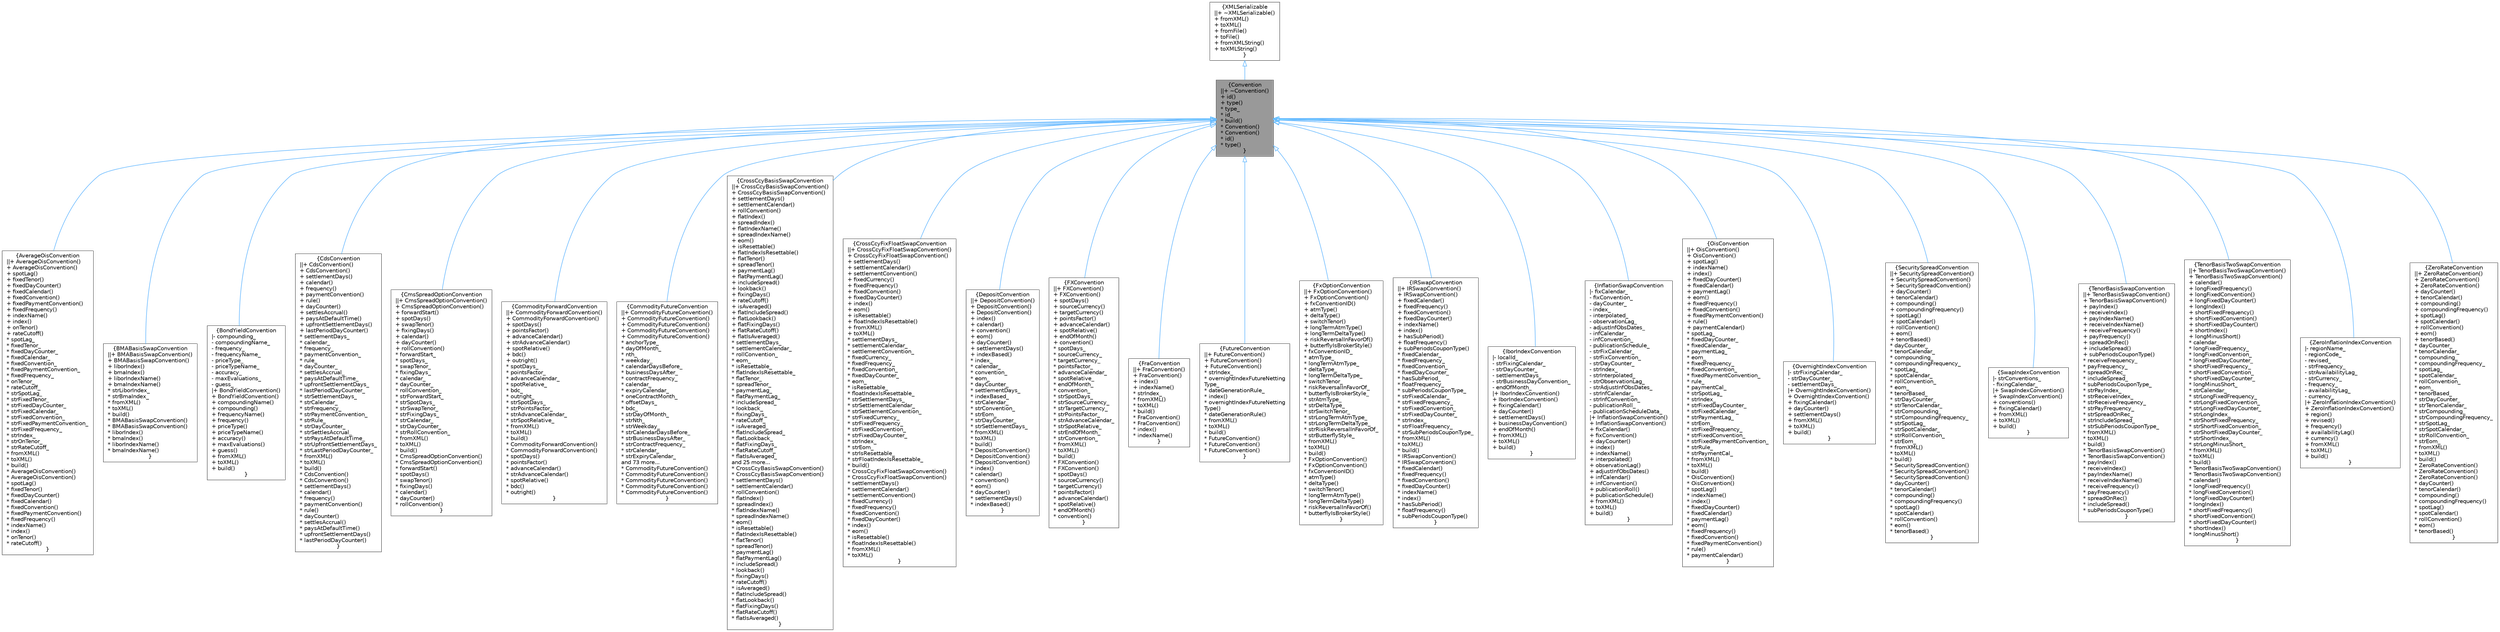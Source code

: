 digraph "Convention"
{
 // INTERACTIVE_SVG=YES
 // LATEX_PDF_SIZE
  bgcolor="transparent";
  edge [fontname=Helvetica,fontsize=10,labelfontname=Helvetica,labelfontsize=10];
  node [fontname=Helvetica,fontsize=10,shape=box,height=0.2,width=0.4];
  Node1 [label="{Convention\n||+ ~Convention()\l+ id()\l+ type()\l* type_\l* id_\l* build()\l* Convention()\l* Convention()\l* id()\l* type()\l}",height=0.2,width=0.4,color="gray40", fillcolor="grey60", style="filled", fontcolor="black",tooltip="Abstract base class for convention objects."];
  Node2 -> Node1 [dir="back",color="steelblue1",style="solid",arrowtail="onormal"];
  Node2 [label="{XMLSerializable\n||+ ~XMLSerializable()\l+ fromXML()\l+ toXML()\l+ fromFile()\l+ toFile()\l+ fromXMLString()\l+ toXMLString()\l}",height=0.2,width=0.4,color="gray40", fillcolor="white", style="filled",URL="$classore_1_1data_1_1_x_m_l_serializable.html",tooltip="Base class for all serializable classes."];
  Node1 -> Node3 [dir="back",color="steelblue1",style="solid",arrowtail="onormal"];
  Node3 [label="{AverageOisConvention\n||+ AverageOisConvention()\l+ AverageOisConvention()\l+ spotLag()\l+ fixedTenor()\l+ fixedDayCounter()\l+ fixedCalendar()\l+ fixedConvention()\l+ fixedPaymentConvention()\l+ fixedFrequency()\l+ indexName()\l+ index()\l+ onTenor()\l+ rateCutoff()\l* spotLag_\l* fixedTenor_\l* fixedDayCounter_\l* fixedCalendar_\l* fixedConvention_\l* fixedPaymentConvention_\l* fixedFrequency_\l* onTenor_\l* rateCutoff_\l* strSpotLag_\l* strFixedTenor_\l* strFixedDayCounter_\l* strFixedCalendar_\l* strFixedConvention_\l* strFixedPaymentConvention_\l* strFixedFrequency_\l* strIndex_\l* strOnTenor_\l* strRateCutoff_\l* fromXML()\l* toXML()\l* build()\l* AverageOisConvention()\l* AverageOisConvention()\l* spotLag()\l* fixedTenor()\l* fixedDayCounter()\l* fixedCalendar()\l* fixedConvention()\l* fixedPaymentConvention()\l* fixedFrequency()\l* indexName()\l* index()\l* onTenor()\l* rateCutoff()\l}",height=0.2,width=0.4,color="gray40", fillcolor="white", style="filled",URL="$classore_1_1data_1_1_average_ois_convention.html",tooltip="Container for storing Average OIS conventions."];
  Node1 -> Node4 [dir="back",color="steelblue1",style="solid",arrowtail="onormal"];
  Node4 [label="{BMABasisSwapConvention\n||+ BMABasisSwapConvention()\l+ BMABasisSwapConvention()\l+ liborIndex()\l+ bmaIndex()\l+ liborIndexName()\l+ bmaIndexName()\l* strLiborIndex_\l* strBmaIndex_\l* fromXML()\l* toXML()\l* build()\l* BMABasisSwapConvention()\l* BMABasisSwapConvention()\l* liborIndex()\l* bmaIndex()\l* liborIndexName()\l* bmaIndexName()\l}",height=0.2,width=0.4,color="gray40", fillcolor="white", style="filled",URL="$classore_1_1data_1_1_b_m_a_basis_swap_convention.html",tooltip="Container for storing Libor-BMA Basis Swap conventions."];
  Node1 -> Node5 [dir="back",color="steelblue1",style="solid",arrowtail="onormal"];
  Node5 [label="{BondYieldConvention\n|- compounding_\l- compoundingName_\l- frequency_\l- frequencyName_\l- priceType_\l- priceTypeName_\l- accuracy_\l- maxEvaluations_\l- guess_\l|+ BondYieldConvention()\l+ BondYieldConvention()\l+ compoundingName()\l+ compounding()\l+ frequencyName()\l+ frequency()\l+ priceType()\l+ priceTypeName()\l+ accuracy()\l+ maxEvaluations()\l+ guess()\l+ fromXML()\l+ toXML()\l+ build()\l}",height=0.2,width=0.4,color="gray40", fillcolor="white", style="filled",URL="$classore_1_1data_1_1_bond_yield_convention.html",tooltip=" "];
  Node1 -> Node6 [dir="back",color="steelblue1",style="solid",arrowtail="onormal"];
  Node6 [label="{CdsConvention\n||+ CdsConvention()\l+ CdsConvention()\l+ settlementDays()\l+ calendar()\l+ frequency()\l+ paymentConvention()\l+ rule()\l+ dayCounter()\l+ settlesAccrual()\l+ paysAtDefaultTime()\l+ upfrontSettlementDays()\l+ lastPeriodDayCounter()\l* settlementDays_\l* calendar_\l* frequency_\l* paymentConvention_\l* rule_\l* dayCounter_\l* settlesAccrual_\l* paysAtDefaultTime_\l* upfrontSettlementDays_\l* lastPeriodDayCounter_\l* strSettlementDays_\l* strCalendar_\l* strFrequency_\l* strPaymentConvention_\l* strRule_\l* strDayCounter_\l* strSettlesAccrual_\l* strPaysAtDefaultTime_\l* strUpfrontSettlementDays_\l* strLastPeriodDayCounter_\l* fromXML()\l* toXML()\l* build()\l* CdsConvention()\l* CdsConvention()\l* settlementDays()\l* calendar()\l* frequency()\l* paymentConvention()\l* rule()\l* dayCounter()\l* settlesAccrual()\l* paysAtDefaultTime()\l* upfrontSettlementDays()\l* lastPeriodDayCounter()\l}",height=0.2,width=0.4,color="gray40", fillcolor="white", style="filled",URL="$classore_1_1data_1_1_cds_convention.html",tooltip="Container for storing Credit Default Swap quote conventions."];
  Node1 -> Node7 [dir="back",color="steelblue1",style="solid",arrowtail="onormal"];
  Node7 [label="{CmsSpreadOptionConvention\n||+ CmsSpreadOptionConvention()\l+ CmsSpreadOptionConvention()\l+ forwardStart()\l+ spotDays()\l+ swapTenor()\l+ fixingDays()\l+ calendar()\l+ dayCounter()\l+ rollConvention()\l* forwardStart_\l* spotDays_\l* swapTenor_\l* fixingDays_\l* calendar_\l* dayCounter_\l* rollConvention_\l* strForwardStart_\l* strSpotDays_\l* strSwapTenor_\l* strFixingDays_\l* strCalendar_\l* strDayCounter_\l* strRollConvention_\l* fromXML()\l* toXML()\l* build()\l* CmsSpreadOptionConvention()\l* CmsSpreadOptionConvention()\l* forwardStart()\l* spotDays()\l* swapTenor()\l* fixingDays()\l* calendar()\l* dayCounter()\l* rollConvention()\l}",height=0.2,width=0.4,color="gray40", fillcolor="white", style="filled",URL="$classore_1_1data_1_1_cms_spread_option_convention.html",tooltip="Container for storing CMS Spread Option conventions."];
  Node1 -> Node8 [dir="back",color="steelblue1",style="solid",arrowtail="onormal"];
  Node8 [label="{CommodityForwardConvention\n||+ CommodityForwardConvention()\l+ CommodityForwardConvention()\l+ spotDays()\l+ pointsFactor()\l+ advanceCalendar()\l+ strAdvanceCalendar()\l+ spotRelative()\l+ bdc()\l+ outright()\l* spotDays_\l* pointsFactor_\l* advanceCalendar_\l* spotRelative_\l* bdc_\l* outright_\l* strSpotDays_\l* strPointsFactor_\l* strAdvanceCalendar_\l* strSpotRelative_\l* fromXML()\l* toXML()\l* build()\l* CommodityForwardConvention()\l* CommodityForwardConvention()\l* spotDays()\l* pointsFactor()\l* advanceCalendar()\l* strAdvanceCalendar()\l* spotRelative()\l* bdc()\l* outright()\l}",height=0.2,width=0.4,color="gray40", fillcolor="white", style="filled",URL="$classore_1_1data_1_1_commodity_forward_convention.html",tooltip=" "];
  Node1 -> Node9 [dir="back",color="steelblue1",style="solid",arrowtail="onormal"];
  Node9 [label="{CommodityFutureConvention\n||+ CommodityFutureConvention()\l+ CommodityFutureConvention()\l+ CommodityFutureConvention()\l+ CommodityFutureConvention()\l+ CommodityFutureConvention()\l* anchorType_\l* dayOfMonth_\l* nth_\l* weekday_\l* calendarDaysBefore_\l* businessDaysAfter_\l* contractFrequency_\l* calendar_\l* expiryCalendar_\l* oneContractMonth_\l* offsetDays_\l* bdc_\l* strDayOfMonth_\l* strNth_\l* strWeekday_\l* strCalendarDaysBefore_\l* strBusinessDaysAfter_\l* strContractFrequency_\l* strCalendar_\l* strExpiryCalendar_\land 73 more...\l* CommodityFutureConvention()\l* CommodityFutureConvention()\l* CommodityFutureConvention()\l* CommodityFutureConvention()\l* CommodityFutureConvention()\l}",height=0.2,width=0.4,color="gray40", fillcolor="white", style="filled",URL="$classore_1_1data_1_1_commodity_future_convention.html",tooltip=" "];
  Node1 -> Node10 [dir="back",color="steelblue1",style="solid",arrowtail="onormal"];
  Node10 [label="{CrossCcyBasisSwapConvention\n||+ CrossCcyBasisSwapConvention()\l+ CrossCcyBasisSwapConvention()\l+ settlementDays()\l+ settlementCalendar()\l+ rollConvention()\l+ flatIndex()\l+ spreadIndex()\l+ flatIndexName()\l+ spreadIndexName()\l+ eom()\l+ isResettable()\l+ flatIndexIsResettable()\l+ flatTenor()\l+ spreadTenor()\l+ paymentLag()\l+ flatPaymentLag()\l+ includeSpread()\l+ lookback()\l+ fixingDays()\l+ rateCutoff()\l+ isAveraged()\l+ flatIncludeSpread()\l+ flatLookback()\l+ flatFixingDays()\l+ flatRateCutoff()\l+ flatIsAveraged()\l* settlementDays_\l* settlementCalendar_\l* rollConvention_\l* eom_\l* isResettable_\l* flatIndexIsResettable_\l* flatTenor_\l* spreadTenor_\l* paymentLag_\l* flatPaymentLag_\l* includeSpread_\l* lookback_\l* fixingDays_\l* rateCutoff_\l* isAveraged_\l* flatIncludeSpread_\l* flatLookback_\l* flatFixingDays_\l* flatRateCutoff_\l* flatIsAveraged_\land 25 more...\l* CrossCcyBasisSwapConvention()\l* CrossCcyBasisSwapConvention()\l* settlementDays()\l* settlementCalendar()\l* rollConvention()\l* flatIndex()\l* spreadIndex()\l* flatIndexName()\l* spreadIndexName()\l* eom()\l* isResettable()\l* flatIndexIsResettable()\l* flatTenor()\l* spreadTenor()\l* paymentLag()\l* flatPaymentLag()\l* includeSpread()\l* lookback()\l* fixingDays()\l* rateCutoff()\l* isAveraged()\l* flatIncludeSpread()\l* flatLookback()\l* flatFixingDays()\l* flatRateCutoff()\l* flatIsAveraged()\l}",height=0.2,width=0.4,color="gray40", fillcolor="white", style="filled",URL="$classore_1_1data_1_1_cross_ccy_basis_swap_convention.html",tooltip="Container for storing Cross Currency Basis Swap quote conventions."];
  Node1 -> Node11 [dir="back",color="steelblue1",style="solid",arrowtail="onormal"];
  Node11 [label="{CrossCcyFixFloatSwapConvention\n||+ CrossCcyFixFloatSwapConvention()\l+ CrossCcyFixFloatSwapConvention()\l+ settlementDays()\l+ settlementCalendar()\l+ settlementConvention()\l+ fixedCurrency()\l+ fixedFrequency()\l+ fixedConvention()\l+ fixedDayCounter()\l+ index()\l+ eom()\l+ isResettable()\l+ floatIndexIsResettable()\l+ fromXML()\l+ toXML()\l* settlementDays_\l* settlementCalendar_\l* settlementConvention_\l* fixedCurrency_\l* fixedFrequency_\l* fixedConvention_\l* fixedDayCounter_\l* eom_\l* isResettable_\l* floatIndexIsResettable_\l* strSettlementDays_\l* strSettlementCalendar_\l* strSettlementConvention_\l* strFixedCurrency_\l* strFixedFrequency_\l* strFixedConvention_\l* strFixedDayCounter_\l* strIndex_\l* strEom_\l* strIsResettable_\l* strFloatIndexIsResettable_\l* build()\l* CrossCcyFixFloatSwapConvention()\l* CrossCcyFixFloatSwapConvention()\l* settlementDays()\l* settlementCalendar()\l* settlementConvention()\l* fixedCurrency()\l* fixedFrequency()\l* fixedConvention()\l* fixedDayCounter()\l* index()\l* eom()\l* isResettable()\l* floatIndexIsResettable()\l* fromXML()\l* toXML()\l}",height=0.2,width=0.4,color="gray40", fillcolor="white", style="filled",URL="$classore_1_1data_1_1_cross_ccy_fix_float_swap_convention.html",tooltip=" "];
  Node1 -> Node12 [dir="back",color="steelblue1",style="solid",arrowtail="onormal"];
  Node12 [label="{DepositConvention\n||+ DepositConvention()\l+ DepositConvention()\l+ DepositConvention()\l+ index()\l+ calendar()\l+ convention()\l+ eom()\l+ dayCounter()\l+ settlementDays()\l+ indexBased()\l* index_\l* calendar_\l* convention_\l* eom_\l* dayCounter_\l* settlementDays_\l* indexBased_\l* strCalendar_\l* strConvention_\l* strEom_\l* strDayCounter_\l* strSettlementDays_\l* fromXML()\l* toXML()\l* build()\l* DepositConvention()\l* DepositConvention()\l* DepositConvention()\l* index()\l* calendar()\l* convention()\l* eom()\l* dayCounter()\l* settlementDays()\l* indexBased()\l}",height=0.2,width=0.4,color="gray40", fillcolor="white", style="filled",URL="$classore_1_1data_1_1_deposit_convention.html",tooltip="Container for storing Deposit conventions."];
  Node1 -> Node13 [dir="back",color="steelblue1",style="solid",arrowtail="onormal"];
  Node13 [label="{FXConvention\n||+ FXConvention()\l+ FXConvention()\l+ spotDays()\l+ sourceCurrency()\l+ targetCurrency()\l+ pointsFactor()\l+ advanceCalendar()\l+ spotRelative()\l+ endOfMonth()\l+ convention()\l* spotDays_\l* sourceCurrency_\l* targetCurrency_\l* pointsFactor_\l* advanceCalendar_\l* spotRelative_\l* endOfMonth_\l* convention_\l* strSpotDays_\l* strSourceCurrency_\l* strTargetCurrency_\l* strPointsFactor_\l* strAdvanceCalendar_\l* strSpotRelative_\l* strEndOfMonth_\l* strConvention_\l* fromXML()\l* toXML()\l* build()\l* FXConvention()\l* FXConvention()\l* spotDays()\l* sourceCurrency()\l* targetCurrency()\l* pointsFactor()\l* advanceCalendar()\l* spotRelative()\l* endOfMonth()\l* convention()\l}",height=0.2,width=0.4,color="gray40", fillcolor="white", style="filled",URL="$classore_1_1data_1_1_f_x_convention.html",tooltip="Container for storing FX Spot quote conventions."];
  Node1 -> Node14 [dir="back",color="steelblue1",style="solid",arrowtail="onormal"];
  Node14 [label="{FraConvention\n||+ FraConvention()\l+ FraConvention()\l+ index()\l+ indexName()\l* strIndex_\l* fromXML()\l* toXML()\l* build()\l* FraConvention()\l* FraConvention()\l* index()\l* indexName()\l}",height=0.2,width=0.4,color="gray40", fillcolor="white", style="filled",URL="$classore_1_1data_1_1_fra_convention.html",tooltip="Container for storing Forward rate Agreement conventions."];
  Node1 -> Node15 [dir="back",color="steelblue1",style="solid",arrowtail="onormal"];
  Node15 [label="{FutureConvention\n||+ FutureConvention()\l+ FutureConvention()\l+ FutureConvention()\l* strIndex_\l* overnightIndexFutureNetting\lType_\l* dateGenerationRule_\l* index()\l* overnightIndexFutureNetting\lType()\l* dateGenerationRule()\l* fromXML()\l* toXML()\l* build()\l* FutureConvention()\l* FutureConvention()\l* FutureConvention()\l}",height=0.2,width=0.4,color="gray40", fillcolor="white", style="filled",URL="$classore_1_1data_1_1_future_convention.html",tooltip="Container for storing Money Market Futures conventions."];
  Node1 -> Node16 [dir="back",color="steelblue1",style="solid",arrowtail="onormal"];
  Node16 [label="{FxOptionConvention\n||+ FxOptionConvention()\l+ FxOptionConvention()\l+ fxConventionID()\l+ atmType()\l+ deltaType()\l+ switchTenor()\l+ longTermAtmType()\l+ longTermDeltaType()\l+ riskReversalInFavorOf()\l+ butterflyIsBrokerStyle()\l* fxConventionID_\l* atmType_\l* longTermAtmType_\l* deltaType_\l* longTermDeltaType_\l* switchTenor_\l* riskReversalInFavorOf_\l* butterflyIsBrokerStyle_\l* strAtmType_\l* strDeltaType_\l* strSwitchTenor_\l* strLongTermAtmType_\l* strLongTermDeltaType_\l* strRiskReversalInFavorOf_\l* strButterflyStyle_\l* fromXML()\l* toXML()\l* build()\l* FxOptionConvention()\l* FxOptionConvention()\l* fxConventionID()\l* atmType()\l* deltaType()\l* switchTenor()\l* longTermAtmType()\l* longTermDeltaType()\l* riskReversalInFavorOf()\l* butterflyIsBrokerStyle()\l}",height=0.2,width=0.4,color="gray40", fillcolor="white", style="filled",URL="$classore_1_1data_1_1_fx_option_convention.html",tooltip="Container for storing FX Option conventions."];
  Node1 -> Node17 [dir="back",color="steelblue1",style="solid",arrowtail="onormal"];
  Node17 [label="{IRSwapConvention\n||+ IRSwapConvention()\l+ IRSwapConvention()\l+ fixedCalendar()\l+ fixedFrequency()\l+ fixedConvention()\l+ fixedDayCounter()\l+ indexName()\l+ index()\l+ hasSubPeriod()\l+ floatFrequency()\l+ subPeriodsCouponType()\l* fixedCalendar_\l* fixedFrequency_\l* fixedConvention_\l* fixedDayCounter_\l* hasSubPeriod_\l* floatFrequency_\l* subPeriodsCouponType_\l* strFixedCalendar_\l* strFixedFrequency_\l* strFixedConvention_\l* strFixedDayCounter_\l* strIndex_\l* strFloatFrequency_\l* strSubPeriodsCouponType_\l* fromXML()\l* toXML()\l* build()\l* IRSwapConvention()\l* IRSwapConvention()\l* fixedCalendar()\l* fixedFrequency()\l* fixedConvention()\l* fixedDayCounter()\l* indexName()\l* index()\l* hasSubPeriod()\l* floatFrequency()\l* subPeriodsCouponType()\l}",height=0.2,width=0.4,color="gray40", fillcolor="white", style="filled",URL="$classore_1_1data_1_1_i_r_swap_convention.html",tooltip="Container for storing Interest Rate Swap conventions."];
  Node1 -> Node18 [dir="back",color="steelblue1",style="solid",arrowtail="onormal"];
  Node18 [label="{IborIndexConvention\n|- localId_\l- strFixingCalendar_\l- strDayCounter_\l- settlementDays_\l- strBusinessDayConvention_\l- endOfMonth_\l|+ IborIndexConvention()\l+ IborIndexConvention()\l+ fixingCalendar()\l+ dayCounter()\l+ settlementDays()\l+ businessDayConvention()\l+ endOfMonth()\l+ fromXML()\l+ toXML()\l+ build()\l}",height=0.2,width=0.4,color="gray40", fillcolor="white", style="filled",URL="$classore_1_1data_1_1_ibor_index_convention.html",tooltip="Container for storing Ibor Index conventions."];
  Node1 -> Node19 [dir="back",color="steelblue1",style="solid",arrowtail="onormal"];
  Node19 [label="{InflationSwapConvention\n|- fixCalendar_\l- fixConvention_\l- dayCounter_\l- index_\l- interpolated_\l- observationLag_\l- adjustInfObsDates_\l- infCalendar_\l- infConvention_\l- publicationSchedule_\l- strFixCalendar_\l- strFixConvention_\l- strDayCounter_\l- strIndex_\l- strInterpolated_\l- strObservationLag_\l- strAdjustInfObsDates_\l- strInfCalendar_\l- strInfConvention_\l- publicationRoll_\l- publicationScheduleData_\l|+ InflationSwapConvention()\l+ InflationSwapConvention()\l+ fixCalendar()\l+ fixConvention()\l+ dayCounter()\l+ index()\l+ indexName()\l+ interpolated()\l+ observationLag()\l+ adjustInfObsDates()\l+ infCalendar()\l+ infConvention()\l+ publicationRoll()\l+ publicationSchedule()\l+ fromXML()\l+ toXML()\l+ build()\l}",height=0.2,width=0.4,color="gray40", fillcolor="white", style="filled",URL="$classore_1_1data_1_1_inflation_swap_convention.html",tooltip=" "];
  Node1 -> Node20 [dir="back",color="steelblue1",style="solid",arrowtail="onormal"];
  Node20 [label="{OisConvention\n||+ OisConvention()\l+ OisConvention()\l+ spotLag()\l+ indexName()\l+ index()\l+ fixedDayCounter()\l+ fixedCalendar()\l+ paymentLag()\l+ eom()\l+ fixedFrequency()\l+ fixedConvention()\l+ fixedPaymentConvention()\l+ rule()\l+ paymentCalendar()\l* spotLag_\l* fixedDayCounter_\l* fixedCalendar_\l* paymentLag_\l* eom_\l* fixedFrequency_\l* fixedConvention_\l* fixedPaymentConvention_\l* rule_\l* paymentCal_\l* strSpotLag_\l* strIndex_\l* strFixedDayCounter_\l* strFixedCalendar_\l* strPaymentLag_\l* strEom_\l* strFixedFrequency_\l* strFixedConvention_\l* strFixedPaymentConvention_\l* strRule_\l* strPaymentCal_\l* fromXML()\l* toXML()\l* build()\l* OisConvention()\l* OisConvention()\l* spotLag()\l* indexName()\l* index()\l* fixedDayCounter()\l* fixedCalendar()\l* paymentLag()\l* eom()\l* fixedFrequency()\l* fixedConvention()\l* fixedPaymentConvention()\l* rule()\l* paymentCalendar()\l}",height=0.2,width=0.4,color="gray40", fillcolor="white", style="filled",URL="$classore_1_1data_1_1_ois_convention.html",tooltip="Container for storing Overnight Index Swap conventions."];
  Node1 -> Node21 [dir="back",color="steelblue1",style="solid",arrowtail="onormal"];
  Node21 [label="{OvernightIndexConvention\n|- strFixingCalendar_\l- strDayCounter_\l- settlementDays_\l|+ OvernightIndexConvention()\l+ OvernightIndexConvention()\l+ fixingCalendar()\l+ dayCounter()\l+ settlementDays()\l+ fromXML()\l+ toXML()\l+ build()\l}",height=0.2,width=0.4,color="gray40", fillcolor="white", style="filled",URL="$classore_1_1data_1_1_overnight_index_convention.html",tooltip="Container for storing Overnight Index conventions."];
  Node1 -> Node22 [dir="back",color="steelblue1",style="solid",arrowtail="onormal"];
  Node22 [label="{SecuritySpreadConvention\n||+ SecuritySpreadConvention()\l+ SecuritySpreadConvention()\l+ SecuritySpreadConvention()\l+ dayCounter()\l+ tenorCalendar()\l+ compounding()\l+ compoundingFrequency()\l+ spotLag()\l+ spotCalendar()\l+ rollConvention()\l+ eom()\l+ tenorBased()\l* dayCounter_\l* tenorCalendar_\l* compounding_\l* compoundingFrequency_\l* spotLag_\l* spotCalendar_\l* rollConvention_\l* eom_\l* tenorBased_\l* strDayCounter_\l* strTenorCalendar_\l* strCompounding_\l* strCompoundingFrequency_\l* strSpotLag_\l* strSpotCalendar_\l* strRollConvention_\l* strEom_\l* fromXML()\l* toXML()\l* build()\l* SecuritySpreadConvention()\l* SecuritySpreadConvention()\l* SecuritySpreadConvention()\l* dayCounter()\l* tenorCalendar()\l* compounding()\l* compoundingFrequency()\l* spotLag()\l* spotCalendar()\l* rollConvention()\l* eom()\l* tenorBased()\l}",height=0.2,width=0.4,color="gray40", fillcolor="white", style="filled",URL="$classore_1_1data_1_1_security_spread_convention.html",tooltip="Container for storing Bond Spread Rate conventions."];
  Node1 -> Node23 [dir="back",color="steelblue1",style="solid",arrowtail="onormal"];
  Node23 [label="{SwapIndexConvention\n|- strConventions_\l- fixingCalendar_\l|+ SwapIndexConvention()\l+ SwapIndexConvention()\l+ conventions()\l+ fixingCalendar()\l+ fromXML()\l+ toXML()\l+ build()\l}",height=0.2,width=0.4,color="gray40", fillcolor="white", style="filled",URL="$classore_1_1data_1_1_swap_index_convention.html",tooltip="Container for storing Swap Index conventions."];
  Node1 -> Node24 [dir="back",color="steelblue1",style="solid",arrowtail="onormal"];
  Node24 [label="{TenorBasisSwapConvention\n||+ TenorBasisSwapConvention()\l+ TenorBasisSwapConvention()\l+ payIndex()\l+ receiveIndex()\l+ payIndexName()\l+ receiveIndexName()\l+ receiveFrequency()\l+ payFrequency()\l+ spreadOnRec()\l+ includeSpread()\l+ subPeriodsCouponType()\l* receiveFrequency_\l* payFrequency_\l* spreadOnRec_\l* includeSpread_\l* subPeriodsCouponType_\l* strPayIndex_\l* strReceiveIndex_\l* strReceiveFrequency_\l* strPayFrequency_\l* strSpreadOnRec_\l* strIncludeSpread_\l* strSubPeriodsCouponType_\l* fromXML()\l* toXML()\l* build()\l* TenorBasisSwapConvention()\l* TenorBasisSwapConvention()\l* payIndex()\l* receiveIndex()\l* payIndexName()\l* receiveIndexName()\l* receiveFrequency()\l* payFrequency()\l* spreadOnRec()\l* includeSpread()\l* subPeriodsCouponType()\l}",height=0.2,width=0.4,color="gray40", fillcolor="white", style="filled",URL="$classore_1_1data_1_1_tenor_basis_swap_convention.html",tooltip="Container for storing Tenor Basis Swap conventions."];
  Node1 -> Node25 [dir="back",color="steelblue1",style="solid",arrowtail="onormal"];
  Node25 [label="{TenorBasisTwoSwapConvention\n||+ TenorBasisTwoSwapConvention()\l+ TenorBasisTwoSwapConvention()\l+ calendar()\l+ longFixedFrequency()\l+ longFixedConvention()\l+ longFixedDayCounter()\l+ longIndex()\l+ shortFixedFrequency()\l+ shortFixedConvention()\l+ shortFixedDayCounter()\l+ shortIndex()\l+ longMinusShort()\l* calendar_\l* longFixedFrequency_\l* longFixedConvention_\l* longFixedDayCounter_\l* shortFixedFrequency_\l* shortFixedConvention_\l* shortFixedDayCounter_\l* longMinusShort_\l* strCalendar_\l* strLongFixedFrequency_\l* strLongFixedConvention_\l* strLongFixedDayCounter_\l* strLongIndex_\l* strShortFixedFrequency_\l* strShortFixedConvention_\l* strShortFixedDayCounter_\l* strShortIndex_\l* strLongMinusShort_\l* fromXML()\l* toXML()\l* build()\l* TenorBasisTwoSwapConvention()\l* TenorBasisTwoSwapConvention()\l* calendar()\l* longFixedFrequency()\l* longFixedConvention()\l* longFixedDayCounter()\l* longIndex()\l* shortFixedFrequency()\l* shortFixedConvention()\l* shortFixedDayCounter()\l* shortIndex()\l* longMinusShort()\l}",height=0.2,width=0.4,color="gray40", fillcolor="white", style="filled",URL="$classore_1_1data_1_1_tenor_basis_two_swap_convention.html",tooltip="Container for storing conventions for Tenor Basis Swaps quoted as a spread of two interest rate swaps..."];
  Node1 -> Node26 [dir="back",color="steelblue1",style="solid",arrowtail="onormal"];
  Node26 [label="{ZeroInflationIndexConvention\n|- regionName_\l- regionCode_\l- revised_\l- strFrequency_\l- strAvailabilityLag_\l- strCurrency_\l- frequency_\l- availabilityLag_\l- currency_\l|+ ZeroInflationIndexConvention()\l+ ZeroInflationIndexConvention()\l+ region()\l+ revised()\l+ frequency()\l+ availabilityLag()\l+ currency()\l+ fromXML()\l+ toXML()\l+ build()\l}",height=0.2,width=0.4,color="gray40", fillcolor="white", style="filled",URL="$classore_1_1data_1_1_zero_inflation_index_convention.html",tooltip=" "];
  Node1 -> Node27 [dir="back",color="steelblue1",style="solid",arrowtail="onormal"];
  Node27 [label="{ZeroRateConvention\n||+ ZeroRateConvention()\l+ ZeroRateConvention()\l+ ZeroRateConvention()\l+ dayCounter()\l+ tenorCalendar()\l+ compounding()\l+ compoundingFrequency()\l+ spotLag()\l+ spotCalendar()\l+ rollConvention()\l+ eom()\l+ tenorBased()\l* dayCounter_\l* tenorCalendar_\l* compounding_\l* compoundingFrequency_\l* spotLag_\l* spotCalendar_\l* rollConvention_\l* eom_\l* tenorBased_\l* strDayCounter_\l* strTenorCalendar_\l* strCompounding_\l* strCompoundingFrequency_\l* strSpotLag_\l* strSpotCalendar_\l* strRollConvention_\l* strEom_\l* fromXML()\l* toXML()\l* build()\l* ZeroRateConvention()\l* ZeroRateConvention()\l* ZeroRateConvention()\l* dayCounter()\l* tenorCalendar()\l* compounding()\l* compoundingFrequency()\l* spotLag()\l* spotCalendar()\l* rollConvention()\l* eom()\l* tenorBased()\l}",height=0.2,width=0.4,color="gray40", fillcolor="white", style="filled",URL="$classore_1_1data_1_1_zero_rate_convention.html",tooltip="Container for storing Zero Rate conventions."];
}
